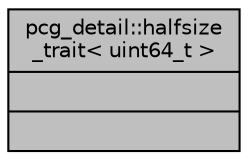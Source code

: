 digraph "pcg_detail::halfsize_trait&lt; uint64_t &gt;"
{
 // INTERACTIVE_SVG=YES
  bgcolor="transparent";
  edge [fontname="Helvetica",fontsize="10",labelfontname="Helvetica",labelfontsize="10"];
  node [fontname="Helvetica",fontsize="10",shape=record];
  Node1 [label="{pcg_detail::halfsize\l_trait\< uint64_t \>\n||}",height=0.2,width=0.4,color="black", fillcolor="grey75", style="filled" fontcolor="black"];
}

